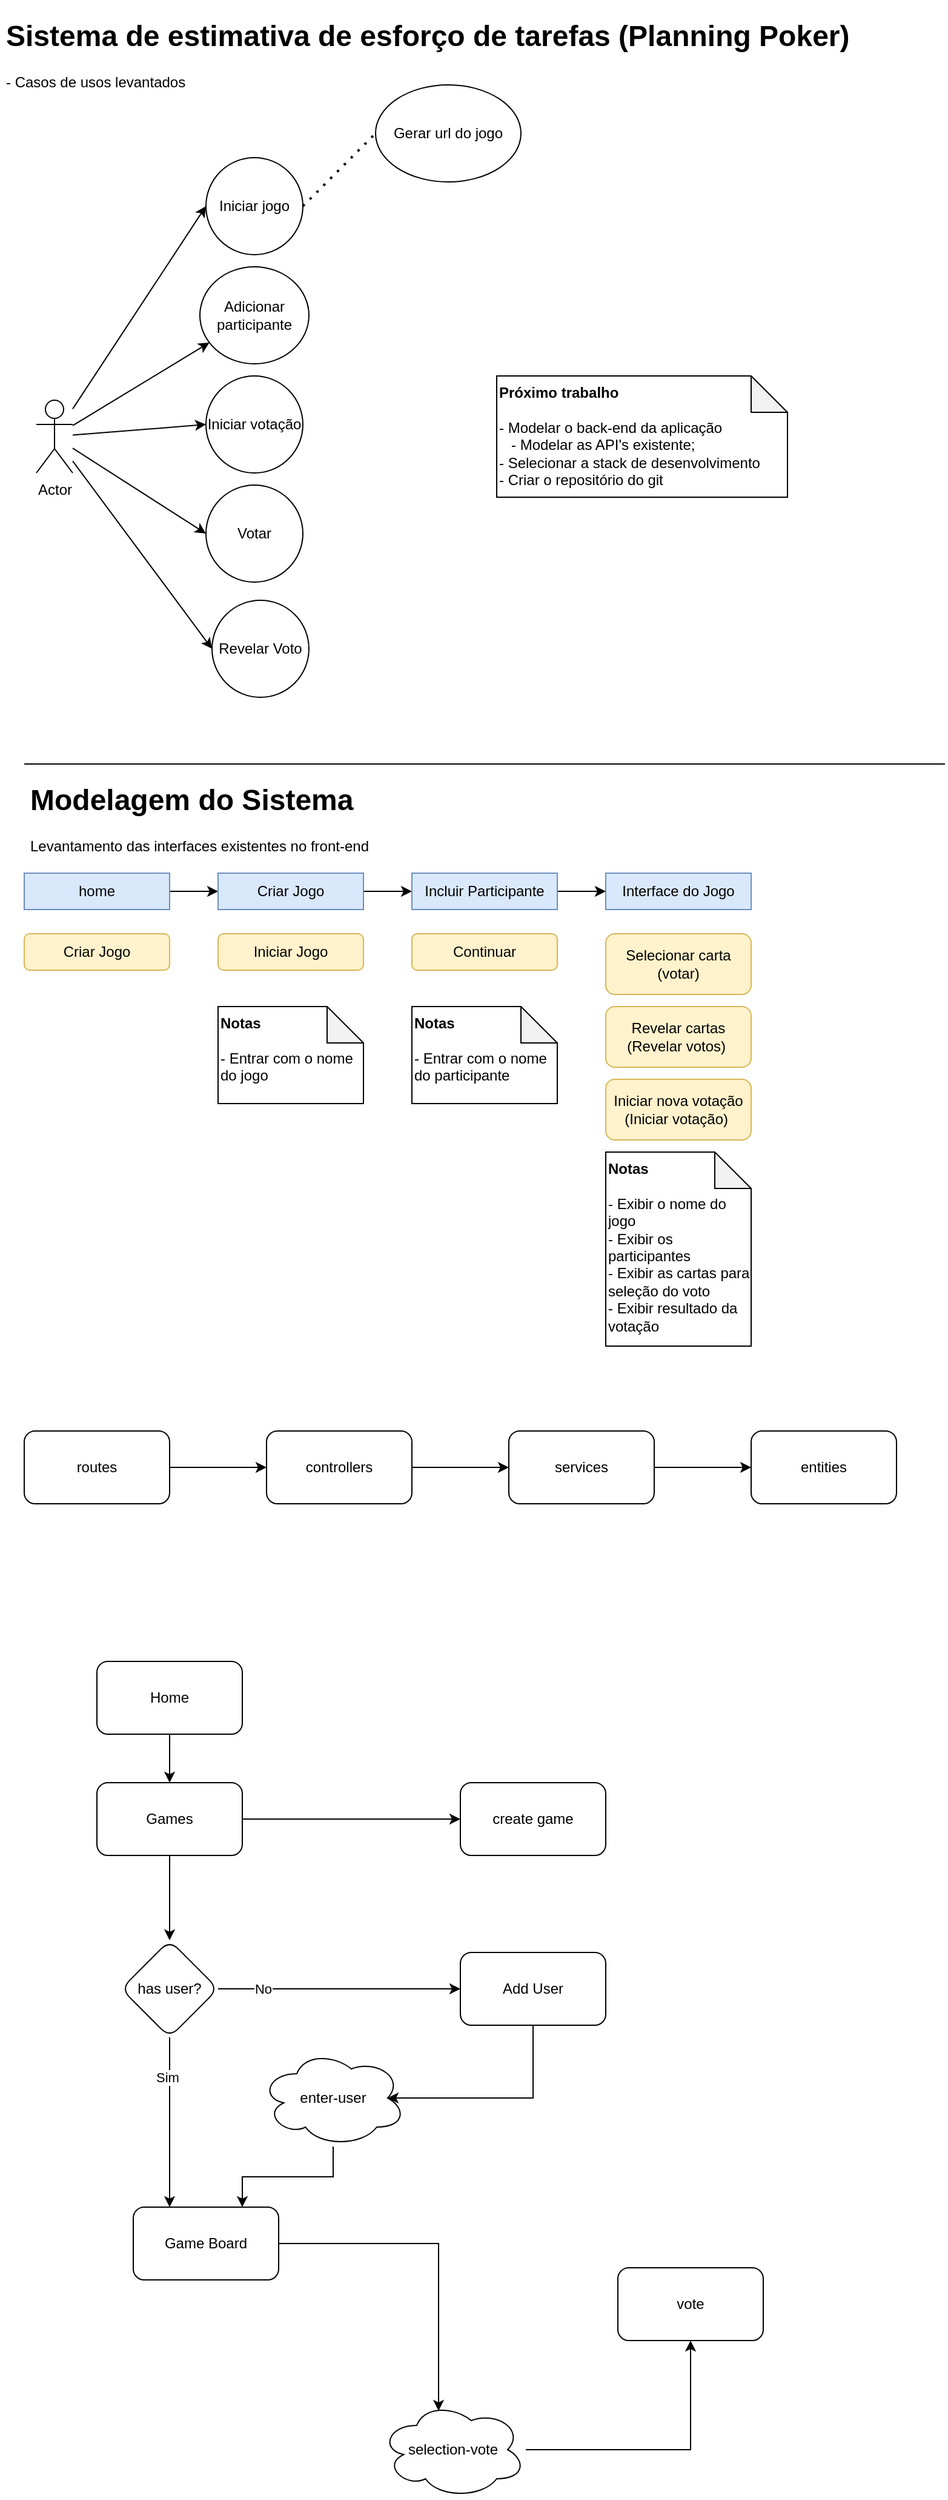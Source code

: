 <mxfile version="21.7.5" type="device">
  <diagram name="Page-1" id="IjB7B4lOEfMEQxcNMjZF">
    <mxGraphModel dx="1416" dy="818" grid="1" gridSize="10" guides="1" tooltips="1" connect="1" arrows="1" fold="1" page="1" pageScale="1" pageWidth="827" pageHeight="1169" math="0" shadow="0">
      <root>
        <mxCell id="0" />
        <mxCell id="1" parent="0" />
        <mxCell id="GDiifOnbCZf64zUuV2Aj-7" style="rounded=0;orthogonalLoop=1;jettySize=auto;html=1;entryX=0;entryY=0.5;entryDx=0;entryDy=0;" parent="1" source="GDiifOnbCZf64zUuV2Aj-1" target="GDiifOnbCZf64zUuV2Aj-6" edge="1">
          <mxGeometry relative="1" as="geometry" />
        </mxCell>
        <mxCell id="GDiifOnbCZf64zUuV2Aj-15" style="rounded=0;orthogonalLoop=1;jettySize=auto;html=1;entryX=0;entryY=0.5;entryDx=0;entryDy=0;" parent="1" source="GDiifOnbCZf64zUuV2Aj-1" target="GDiifOnbCZf64zUuV2Aj-14" edge="1">
          <mxGeometry relative="1" as="geometry" />
        </mxCell>
        <mxCell id="GDiifOnbCZf64zUuV2Aj-17" style="rounded=0;orthogonalLoop=1;jettySize=auto;html=1;entryX=0;entryY=0.5;entryDx=0;entryDy=0;" parent="1" source="GDiifOnbCZf64zUuV2Aj-1" target="GDiifOnbCZf64zUuV2Aj-16" edge="1">
          <mxGeometry relative="1" as="geometry" />
        </mxCell>
        <mxCell id="GDiifOnbCZf64zUuV2Aj-20" style="rounded=0;orthogonalLoop=1;jettySize=auto;html=1;entryX=0;entryY=0.5;entryDx=0;entryDy=0;" parent="1" source="GDiifOnbCZf64zUuV2Aj-1" target="GDiifOnbCZf64zUuV2Aj-19" edge="1">
          <mxGeometry relative="1" as="geometry" />
        </mxCell>
        <mxCell id="GDiifOnbCZf64zUuV2Aj-26" style="rounded=0;orthogonalLoop=1;jettySize=auto;html=1;" parent="1" source="GDiifOnbCZf64zUuV2Aj-1" target="GDiifOnbCZf64zUuV2Aj-25" edge="1">
          <mxGeometry relative="1" as="geometry" />
        </mxCell>
        <mxCell id="GDiifOnbCZf64zUuV2Aj-1" value="Actor" style="shape=umlActor;verticalLabelPosition=bottom;verticalAlign=top;html=1;outlineConnect=0;" parent="1" vertex="1">
          <mxGeometry x="50" y="340" width="30" height="60" as="geometry" />
        </mxCell>
        <mxCell id="GDiifOnbCZf64zUuV2Aj-4" value="&lt;h1&gt;Sistema de estimativa de esforço de tarefas (Planning Poker)&lt;/h1&gt;&lt;p&gt;- Casos de usos levantados&lt;/p&gt;" style="text;html=1;strokeColor=none;fillColor=none;spacing=5;spacingTop=-20;whiteSpace=wrap;overflow=hidden;rounded=0;" parent="1" vertex="1">
          <mxGeometry x="20" y="20" width="770" height="80" as="geometry" />
        </mxCell>
        <mxCell id="GDiifOnbCZf64zUuV2Aj-6" value="Iniciar jogo" style="ellipse;whiteSpace=wrap;html=1;aspect=fixed;" parent="1" vertex="1">
          <mxGeometry x="190" y="140" width="80" height="80" as="geometry" />
        </mxCell>
        <mxCell id="GDiifOnbCZf64zUuV2Aj-14" value="Iniciar votação" style="ellipse;whiteSpace=wrap;html=1;aspect=fixed;" parent="1" vertex="1">
          <mxGeometry x="190" y="320" width="80" height="80" as="geometry" />
        </mxCell>
        <mxCell id="GDiifOnbCZf64zUuV2Aj-16" value="Votar" style="ellipse;whiteSpace=wrap;html=1;aspect=fixed;" parent="1" vertex="1">
          <mxGeometry x="190" y="410" width="80" height="80" as="geometry" />
        </mxCell>
        <mxCell id="GDiifOnbCZf64zUuV2Aj-19" value="Revelar Voto" style="ellipse;whiteSpace=wrap;html=1;aspect=fixed;" parent="1" vertex="1">
          <mxGeometry x="195" y="505" width="80" height="80" as="geometry" />
        </mxCell>
        <mxCell id="GDiifOnbCZf64zUuV2Aj-25" value="Adicionar participante" style="ellipse;whiteSpace=wrap;html=1;" parent="1" vertex="1">
          <mxGeometry x="185" y="230" width="90" height="80" as="geometry" />
        </mxCell>
        <mxCell id="GDiifOnbCZf64zUuV2Aj-27" value="Gerar url do jogo" style="ellipse;whiteSpace=wrap;html=1;" parent="1" vertex="1">
          <mxGeometry x="330" y="80" width="120" height="80" as="geometry" />
        </mxCell>
        <mxCell id="GDiifOnbCZf64zUuV2Aj-28" value="" style="endArrow=none;dashed=1;html=1;dashPattern=1 3;strokeWidth=2;rounded=0;entryX=0;entryY=0.5;entryDx=0;entryDy=0;exitX=1;exitY=0.5;exitDx=0;exitDy=0;" parent="1" source="GDiifOnbCZf64zUuV2Aj-6" target="GDiifOnbCZf64zUuV2Aj-27" edge="1">
          <mxGeometry width="50" height="50" relative="1" as="geometry">
            <mxPoint x="320" y="260" as="sourcePoint" />
            <mxPoint x="370" y="210" as="targetPoint" />
          </mxGeometry>
        </mxCell>
        <mxCell id="GDiifOnbCZf64zUuV2Aj-29" value="" style="endArrow=none;html=1;rounded=0;" parent="1" edge="1">
          <mxGeometry width="50" height="50" relative="1" as="geometry">
            <mxPoint x="40" y="640" as="sourcePoint" />
            <mxPoint x="800" y="640" as="targetPoint" />
          </mxGeometry>
        </mxCell>
        <mxCell id="GDiifOnbCZf64zUuV2Aj-30" value="&lt;h1&gt;Modelagem do Sistema&lt;/h1&gt;&lt;p&gt;Levantamento das interfaces existentes no front-end&lt;/p&gt;" style="text;html=1;strokeColor=none;fillColor=none;spacing=5;spacingTop=-20;whiteSpace=wrap;overflow=hidden;rounded=0;" parent="1" vertex="1">
          <mxGeometry x="40" y="650" width="710" height="70" as="geometry" />
        </mxCell>
        <mxCell id="GDiifOnbCZf64zUuV2Aj-31" value="Iniciar Jogo" style="rounded=1;whiteSpace=wrap;html=1;fillColor=#fff2cc;strokeColor=#d6b656;" parent="1" vertex="1">
          <mxGeometry x="200" y="780" width="120" height="30" as="geometry" />
        </mxCell>
        <mxCell id="GDiifOnbCZf64zUuV2Aj-35" style="edgeStyle=orthogonalEdgeStyle;rounded=0;orthogonalLoop=1;jettySize=auto;html=1;" parent="1" source="GDiifOnbCZf64zUuV2Aj-33" target="GDiifOnbCZf64zUuV2Aj-34" edge="1">
          <mxGeometry relative="1" as="geometry" />
        </mxCell>
        <mxCell id="GDiifOnbCZf64zUuV2Aj-33" value="home" style="rounded=0;whiteSpace=wrap;html=1;fillColor=#dae8fc;strokeColor=#6c8ebf;" parent="1" vertex="1">
          <mxGeometry x="40" y="730" width="120" height="30" as="geometry" />
        </mxCell>
        <mxCell id="GDiifOnbCZf64zUuV2Aj-46" style="edgeStyle=orthogonalEdgeStyle;rounded=0;orthogonalLoop=1;jettySize=auto;html=1;entryX=0;entryY=0.5;entryDx=0;entryDy=0;" parent="1" source="GDiifOnbCZf64zUuV2Aj-34" target="GDiifOnbCZf64zUuV2Aj-44" edge="1">
          <mxGeometry relative="1" as="geometry" />
        </mxCell>
        <mxCell id="GDiifOnbCZf64zUuV2Aj-34" value="Criar Jogo" style="rounded=0;whiteSpace=wrap;html=1;fillColor=#dae8fc;strokeColor=#6c8ebf;" parent="1" vertex="1">
          <mxGeometry x="200" y="730" width="120" height="30" as="geometry" />
        </mxCell>
        <mxCell id="GDiifOnbCZf64zUuV2Aj-36" value="Interface do Jogo" style="rounded=0;whiteSpace=wrap;html=1;fillColor=#dae8fc;strokeColor=#6c8ebf;" parent="1" vertex="1">
          <mxGeometry x="520" y="730" width="120" height="30" as="geometry" />
        </mxCell>
        <mxCell id="GDiifOnbCZf64zUuV2Aj-37" value="Selecionar carta&lt;br&gt;(votar)" style="rounded=1;whiteSpace=wrap;html=1;fillColor=#fff2cc;strokeColor=#d6b656;" parent="1" vertex="1">
          <mxGeometry x="520" y="780" width="120" height="50" as="geometry" />
        </mxCell>
        <mxCell id="GDiifOnbCZf64zUuV2Aj-39" value="Revelar cartas&lt;br&gt;(Revelar votos)&amp;nbsp;" style="rounded=1;whiteSpace=wrap;html=1;fillColor=#fff2cc;strokeColor=#d6b656;" parent="1" vertex="1">
          <mxGeometry x="520" y="840" width="120" height="50" as="geometry" />
        </mxCell>
        <mxCell id="GDiifOnbCZf64zUuV2Aj-47" style="edgeStyle=orthogonalEdgeStyle;rounded=0;orthogonalLoop=1;jettySize=auto;html=1;entryX=0;entryY=0.5;entryDx=0;entryDy=0;" parent="1" source="GDiifOnbCZf64zUuV2Aj-44" target="GDiifOnbCZf64zUuV2Aj-36" edge="1">
          <mxGeometry relative="1" as="geometry" />
        </mxCell>
        <mxCell id="GDiifOnbCZf64zUuV2Aj-44" value="Incluir Participante" style="rounded=0;whiteSpace=wrap;html=1;fillColor=#dae8fc;strokeColor=#6c8ebf;" parent="1" vertex="1">
          <mxGeometry x="360" y="730" width="120" height="30" as="geometry" />
        </mxCell>
        <mxCell id="GDiifOnbCZf64zUuV2Aj-45" value="Continuar" style="rounded=1;whiteSpace=wrap;html=1;fillColor=#fff2cc;strokeColor=#d6b656;" parent="1" vertex="1">
          <mxGeometry x="360" y="780" width="120" height="30" as="geometry" />
        </mxCell>
        <mxCell id="GDiifOnbCZf64zUuV2Aj-50" value="Criar Jogo" style="rounded=1;whiteSpace=wrap;html=1;fillColor=#fff2cc;strokeColor=#d6b656;" parent="1" vertex="1">
          <mxGeometry x="40" y="780" width="120" height="30" as="geometry" />
        </mxCell>
        <mxCell id="GDiifOnbCZf64zUuV2Aj-51" value="&lt;b&gt;Notas&lt;/b&gt;&lt;br&gt;&lt;br&gt;- Entrar com o nome do jogo" style="shape=note;whiteSpace=wrap;html=1;backgroundOutline=1;darkOpacity=0.05;horizontal=1;verticalAlign=top;align=left;" parent="1" vertex="1">
          <mxGeometry x="200" y="840" width="120" height="80" as="geometry" />
        </mxCell>
        <mxCell id="GDiifOnbCZf64zUuV2Aj-52" value="&lt;b&gt;Notas&lt;/b&gt;&lt;br&gt;&lt;br&gt;- Entrar com o nome do participante" style="shape=note;whiteSpace=wrap;html=1;backgroundOutline=1;darkOpacity=0.05;horizontal=1;verticalAlign=top;align=left;" parent="1" vertex="1">
          <mxGeometry x="360" y="840" width="120" height="80" as="geometry" />
        </mxCell>
        <mxCell id="GDiifOnbCZf64zUuV2Aj-54" value="&lt;b&gt;Notas&lt;/b&gt;&lt;br&gt;&lt;br&gt;- Exibir o nome do jogo&lt;br&gt;- Exibir os participantes&lt;br&gt;- Exibir as cartas para seleção do voto&lt;br&gt;- Exibir resultado da votação" style="shape=note;whiteSpace=wrap;html=1;backgroundOutline=1;darkOpacity=0.05;horizontal=1;verticalAlign=top;align=left;" parent="1" vertex="1">
          <mxGeometry x="520" y="960" width="120" height="160" as="geometry" />
        </mxCell>
        <mxCell id="GDiifOnbCZf64zUuV2Aj-55" value="Iniciar nova votação&lt;br&gt;(Iniciar votação)&amp;nbsp;" style="rounded=1;whiteSpace=wrap;html=1;fillColor=#fff2cc;strokeColor=#d6b656;" parent="1" vertex="1">
          <mxGeometry x="520" y="900" width="120" height="50" as="geometry" />
        </mxCell>
        <mxCell id="GDiifOnbCZf64zUuV2Aj-56" value="&lt;b&gt;Próximo trabalho&lt;/b&gt;&lt;br&gt;&lt;br&gt;- Modelar o back-end da aplicação&lt;br&gt;&amp;nbsp; &amp;nbsp;- Modelar as API&#39;s existente;&lt;br&gt;- Selecionar a stack de desenvolvimento&lt;br&gt;- Criar o repositório do git" style="shape=note;whiteSpace=wrap;html=1;backgroundOutline=1;darkOpacity=0.05;verticalAlign=top;align=left;" parent="1" vertex="1">
          <mxGeometry x="430" y="320" width="240" height="100" as="geometry" />
        </mxCell>
        <mxCell id="4" value="" style="edgeStyle=none;html=1;" parent="1" source="2" target="3" edge="1">
          <mxGeometry relative="1" as="geometry" />
        </mxCell>
        <mxCell id="2" value="routes" style="rounded=1;whiteSpace=wrap;html=1;" parent="1" vertex="1">
          <mxGeometry x="40" y="1190" width="120" height="60" as="geometry" />
        </mxCell>
        <mxCell id="6" value="" style="edgeStyle=none;html=1;" parent="1" source="3" target="5" edge="1">
          <mxGeometry relative="1" as="geometry" />
        </mxCell>
        <mxCell id="3" value="controllers" style="rounded=1;whiteSpace=wrap;html=1;" parent="1" vertex="1">
          <mxGeometry x="240" y="1190" width="120" height="60" as="geometry" />
        </mxCell>
        <mxCell id="8" value="" style="edgeStyle=none;html=1;" parent="1" source="5" target="7" edge="1">
          <mxGeometry relative="1" as="geometry" />
        </mxCell>
        <mxCell id="5" value="services" style="rounded=1;whiteSpace=wrap;html=1;" parent="1" vertex="1">
          <mxGeometry x="440" y="1190" width="120" height="60" as="geometry" />
        </mxCell>
        <mxCell id="7" value="entities" style="rounded=1;whiteSpace=wrap;html=1;" parent="1" vertex="1">
          <mxGeometry x="640" y="1190" width="120" height="60" as="geometry" />
        </mxCell>
        <mxCell id="VniBVLpLLMvRiirfbQCn-19" value="POST /games" style="rounded=0;orthogonalLoop=1;jettySize=auto;html=1;entryX=0;entryY=0.5;entryDx=0;entryDy=0;exitX=1;exitY=0.5;exitDx=0;exitDy=0;" edge="1" parent="1" target="VniBVLpLLMvRiirfbQCn-18">
          <mxGeometry relative="1" as="geometry">
            <mxPoint x="30" y="1500" as="sourcePoint" />
          </mxGeometry>
        </mxCell>
        <mxCell id="VniBVLpLLMvRiirfbQCn-27" style="edgeStyle=orthogonalEdgeStyle;rounded=0;orthogonalLoop=1;jettySize=auto;html=1;" edge="1" parent="1" source="VniBVLpLLMvRiirfbQCn-23" target="VniBVLpLLMvRiirfbQCn-24">
          <mxGeometry relative="1" as="geometry" />
        </mxCell>
        <mxCell id="VniBVLpLLMvRiirfbQCn-23" value="Home" style="rounded=1;whiteSpace=wrap;html=1;" vertex="1" parent="1">
          <mxGeometry x="100" y="1380" width="120" height="60" as="geometry" />
        </mxCell>
        <mxCell id="VniBVLpLLMvRiirfbQCn-28" style="edgeStyle=orthogonalEdgeStyle;rounded=0;orthogonalLoop=1;jettySize=auto;html=1;" edge="1" parent="1" source="VniBVLpLLMvRiirfbQCn-24" target="VniBVLpLLMvRiirfbQCn-26">
          <mxGeometry relative="1" as="geometry" />
        </mxCell>
        <mxCell id="VniBVLpLLMvRiirfbQCn-31" value="" style="edgeStyle=orthogonalEdgeStyle;rounded=0;orthogonalLoop=1;jettySize=auto;html=1;" edge="1" parent="1" source="VniBVLpLLMvRiirfbQCn-24" target="VniBVLpLLMvRiirfbQCn-30">
          <mxGeometry relative="1" as="geometry" />
        </mxCell>
        <mxCell id="VniBVLpLLMvRiirfbQCn-24" value="Games" style="rounded=1;whiteSpace=wrap;html=1;" vertex="1" parent="1">
          <mxGeometry x="100" y="1480" width="120" height="60" as="geometry" />
        </mxCell>
        <mxCell id="VniBVLpLLMvRiirfbQCn-37" style="edgeStyle=orthogonalEdgeStyle;rounded=0;orthogonalLoop=1;jettySize=auto;html=1;exitX=0.5;exitY=1;exitDx=0;exitDy=0;" edge="1" parent="1" source="VniBVLpLLMvRiirfbQCn-25">
          <mxGeometry relative="1" as="geometry">
            <mxPoint x="340" y="1740" as="targetPoint" />
            <Array as="points">
              <mxPoint x="460" y="1740" />
            </Array>
          </mxGeometry>
        </mxCell>
        <mxCell id="VniBVLpLLMvRiirfbQCn-25" value="Add User" style="whiteSpace=wrap;html=1;rounded=1;" vertex="1" parent="1">
          <mxGeometry x="400" y="1620" width="120" height="60" as="geometry" />
        </mxCell>
        <mxCell id="VniBVLpLLMvRiirfbQCn-26" value="create game" style="rounded=1;whiteSpace=wrap;html=1;" vertex="1" parent="1">
          <mxGeometry x="400" y="1480" width="120" height="60" as="geometry" />
        </mxCell>
        <mxCell id="VniBVLpLLMvRiirfbQCn-32" style="edgeStyle=orthogonalEdgeStyle;rounded=0;orthogonalLoop=1;jettySize=auto;html=1;" edge="1" parent="1" source="VniBVLpLLMvRiirfbQCn-30" target="VniBVLpLLMvRiirfbQCn-25">
          <mxGeometry relative="1" as="geometry" />
        </mxCell>
        <mxCell id="VniBVLpLLMvRiirfbQCn-40" value="No" style="edgeLabel;html=1;align=center;verticalAlign=middle;resizable=0;points=[];" vertex="1" connectable="0" parent="VniBVLpLLMvRiirfbQCn-32">
          <mxGeometry x="-0.63" relative="1" as="geometry">
            <mxPoint as="offset" />
          </mxGeometry>
        </mxCell>
        <mxCell id="VniBVLpLLMvRiirfbQCn-35" value="" style="edgeStyle=orthogonalEdgeStyle;rounded=0;orthogonalLoop=1;jettySize=auto;html=1;entryX=0.25;entryY=0;entryDx=0;entryDy=0;exitX=0.5;exitY=1;exitDx=0;exitDy=0;" edge="1" parent="1" source="VniBVLpLLMvRiirfbQCn-30" target="VniBVLpLLMvRiirfbQCn-34">
          <mxGeometry relative="1" as="geometry" />
        </mxCell>
        <mxCell id="VniBVLpLLMvRiirfbQCn-36" value="Sim" style="edgeLabel;html=1;align=center;verticalAlign=middle;resizable=0;points=[];" vertex="1" connectable="0" parent="VniBVLpLLMvRiirfbQCn-35">
          <mxGeometry x="-0.531" y="-2" relative="1" as="geometry">
            <mxPoint as="offset" />
          </mxGeometry>
        </mxCell>
        <mxCell id="VniBVLpLLMvRiirfbQCn-30" value="has user?" style="rhombus;whiteSpace=wrap;html=1;rounded=1;" vertex="1" parent="1">
          <mxGeometry x="120" y="1610" width="80" height="80" as="geometry" />
        </mxCell>
        <mxCell id="VniBVLpLLMvRiirfbQCn-43" style="edgeStyle=orthogonalEdgeStyle;rounded=0;orthogonalLoop=1;jettySize=auto;html=1;entryX=0.4;entryY=0.1;entryDx=0;entryDy=0;entryPerimeter=0;" edge="1" parent="1" source="VniBVLpLLMvRiirfbQCn-34" target="VniBVLpLLMvRiirfbQCn-42">
          <mxGeometry relative="1" as="geometry" />
        </mxCell>
        <mxCell id="VniBVLpLLMvRiirfbQCn-34" value="Game Board" style="whiteSpace=wrap;html=1;rounded=1;" vertex="1" parent="1">
          <mxGeometry x="130" y="1830" width="120" height="60" as="geometry" />
        </mxCell>
        <mxCell id="VniBVLpLLMvRiirfbQCn-41" style="edgeStyle=orthogonalEdgeStyle;rounded=0;orthogonalLoop=1;jettySize=auto;html=1;entryX=0.75;entryY=0;entryDx=0;entryDy=0;" edge="1" parent="1" source="VniBVLpLLMvRiirfbQCn-38" target="VniBVLpLLMvRiirfbQCn-34">
          <mxGeometry relative="1" as="geometry" />
        </mxCell>
        <mxCell id="VniBVLpLLMvRiirfbQCn-38" value="enter-user" style="ellipse;shape=cloud;whiteSpace=wrap;html=1;" vertex="1" parent="1">
          <mxGeometry x="235" y="1700" width="120" height="80" as="geometry" />
        </mxCell>
        <mxCell id="VniBVLpLLMvRiirfbQCn-47" style="edgeStyle=orthogonalEdgeStyle;rounded=0;orthogonalLoop=1;jettySize=auto;html=1;" edge="1" parent="1" source="VniBVLpLLMvRiirfbQCn-42" target="VniBVLpLLMvRiirfbQCn-44">
          <mxGeometry relative="1" as="geometry" />
        </mxCell>
        <mxCell id="VniBVLpLLMvRiirfbQCn-42" value="selection-vote" style="ellipse;shape=cloud;whiteSpace=wrap;html=1;" vertex="1" parent="1">
          <mxGeometry x="334" y="1990" width="120" height="80" as="geometry" />
        </mxCell>
        <mxCell id="VniBVLpLLMvRiirfbQCn-44" value="vote" style="whiteSpace=wrap;html=1;rounded=1;" vertex="1" parent="1">
          <mxGeometry x="530" y="1880" width="120" height="60" as="geometry" />
        </mxCell>
      </root>
    </mxGraphModel>
  </diagram>
</mxfile>

